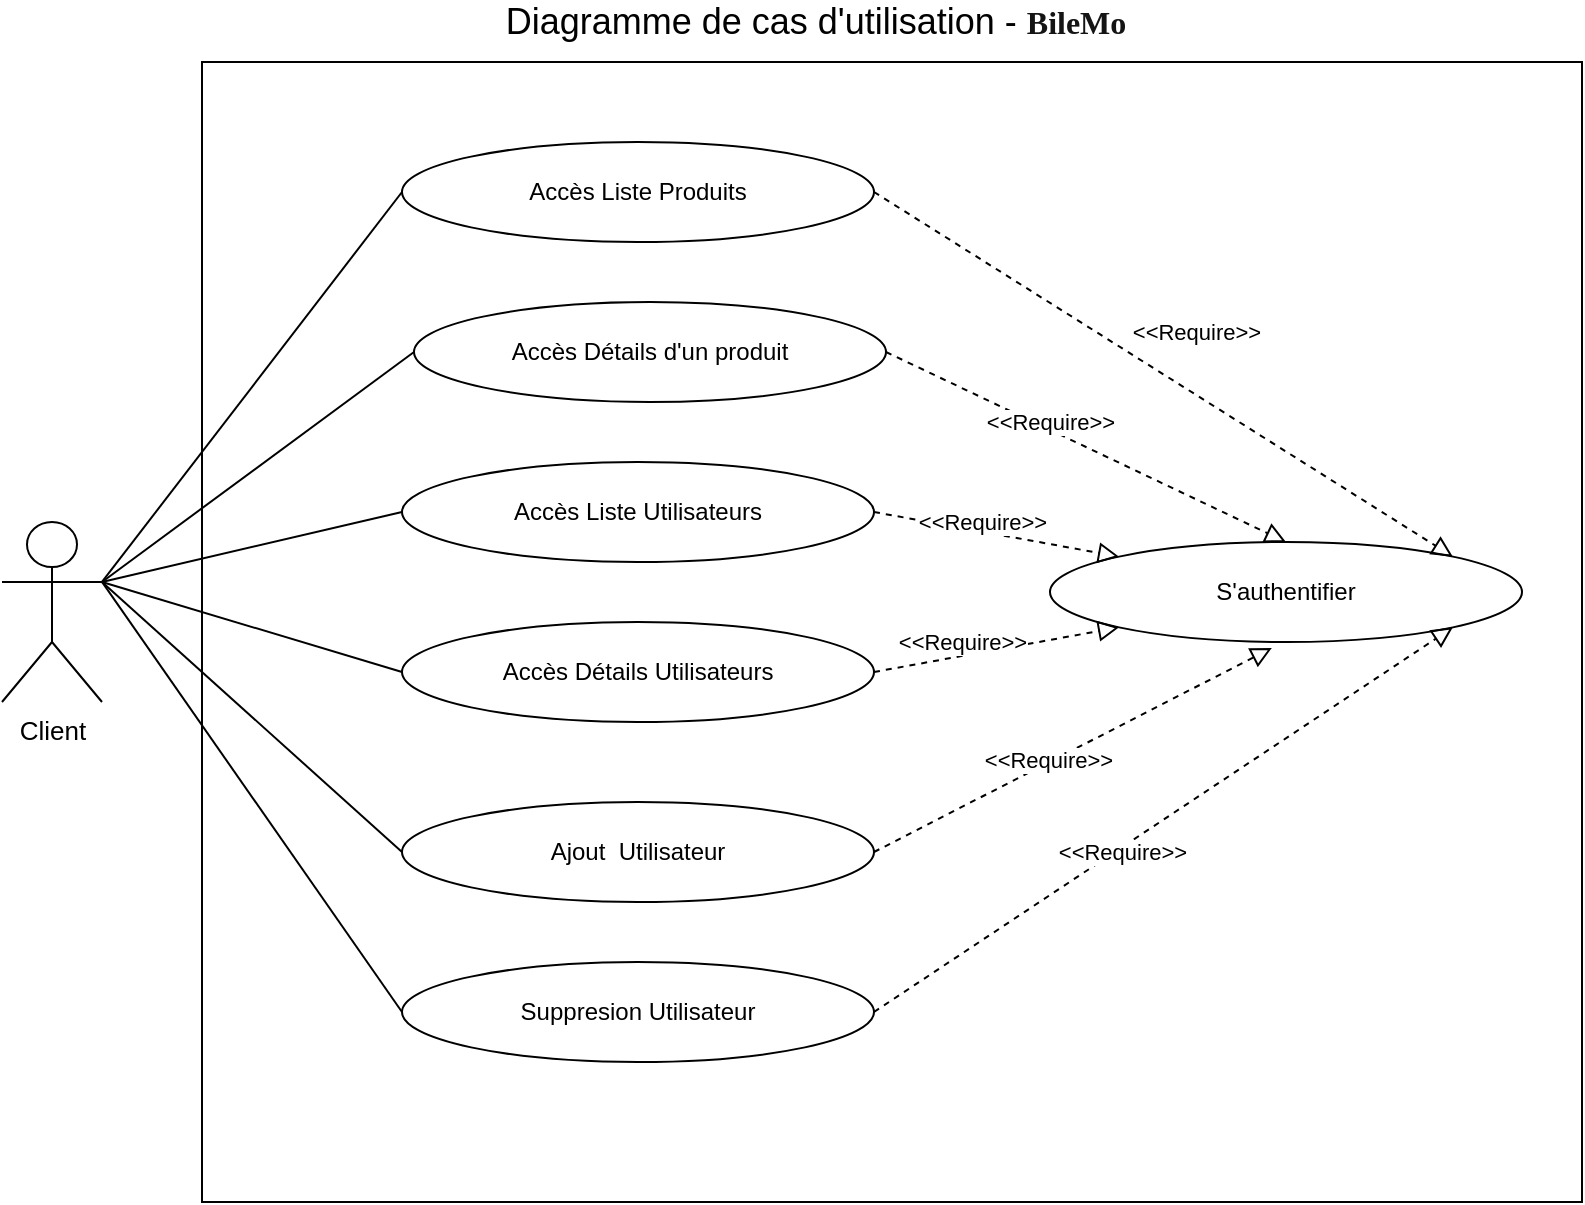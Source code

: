 <mxfile version="16.5.1" type="device"><diagram id="zuO5a0pV6wIuK_RfLabL" name="Page-1"><mxGraphModel dx="1102" dy="865" grid="1" gridSize="10" guides="1" tooltips="1" connect="1" arrows="1" fold="1" page="1" pageScale="1" pageWidth="827" pageHeight="1169" math="0" shadow="0"><root><mxCell id="0"/><mxCell id="1" parent="0"/><mxCell id="d5a3JsBy5mqoS7B36oog-1" value="" style="whiteSpace=wrap;html=1;" parent="1" vertex="1"><mxGeometry x="110" y="160" width="690" height="570" as="geometry"/></mxCell><mxCell id="d5a3JsBy5mqoS7B36oog-3" value="Diagramme de cas d'utilisation -&amp;nbsp;&lt;strong style=&quot;outline-color: rgb(116 , 81 , 235) ; color: rgba(0 , 0 , 0 , 0.92) ; font-family: &amp;#34;montserrat&amp;#34; ; font-size: 16px ; background-color: rgb(255 , 255 , 255)&quot;&gt;BileMo&lt;/strong&gt;&lt;span style=&quot;color: rgba(0 , 0 , 0 , 0.92) ; font-family: &amp;#34;montserrat&amp;#34; ; font-size: 16px ; background-color: rgb(255 , 255 , 255)&quot;&gt;&amp;nbsp;&lt;/span&gt;" style="text;html=1;strokeColor=none;fillColor=none;align=center;verticalAlign=middle;whiteSpace=wrap;rounded=0;fontSize=18;" parent="1" vertex="1"><mxGeometry x="216" y="130" width="406" height="20" as="geometry"/></mxCell><mxCell id="d5a3JsBy5mqoS7B36oog-5" value="Client" style="shape=umlActor;verticalLabelPosition=bottom;labelBackgroundColor=#ffffff;verticalAlign=top;html=1;fontSize=13;" parent="1" vertex="1"><mxGeometry x="10" y="390" width="50" height="90" as="geometry"/></mxCell><mxCell id="d5a3JsBy5mqoS7B36oog-10" value="Accès Détails d'un produit" style="ellipse;whiteSpace=wrap;html=1;" parent="1" vertex="1"><mxGeometry x="216" y="280" width="236" height="50" as="geometry"/></mxCell><mxCell id="d5a3JsBy5mqoS7B36oog-17" value="" style="endArrow=none;html=1;entryX=0;entryY=0.5;entryDx=0;entryDy=0;exitX=1;exitY=0.333;exitDx=0;exitDy=0;exitPerimeter=0;" parent="1" source="d5a3JsBy5mqoS7B36oog-5" target="d5a3JsBy5mqoS7B36oog-10" edge="1"><mxGeometry width="50" height="50" relative="1" as="geometry"><mxPoint x="70" y="740" as="sourcePoint"/><mxPoint x="120" y="690" as="targetPoint"/></mxGeometry></mxCell><mxCell id="hKhYgE2gVvYCzo6tRwln-2" value="Accès Liste Produits" style="ellipse;whiteSpace=wrap;html=1;" parent="1" vertex="1"><mxGeometry x="210" y="200" width="236" height="50" as="geometry"/></mxCell><mxCell id="hKhYgE2gVvYCzo6tRwln-3" value="" style="endArrow=none;html=1;entryX=0;entryY=0.5;entryDx=0;entryDy=0;exitX=1;exitY=0.333;exitDx=0;exitDy=0;exitPerimeter=0;" parent="1" source="d5a3JsBy5mqoS7B36oog-5" target="hKhYgE2gVvYCzo6tRwln-2" edge="1"><mxGeometry width="50" height="50" relative="1" as="geometry"><mxPoint x="110" y="610" as="sourcePoint"/><mxPoint x="120" y="615" as="targetPoint"/></mxGeometry></mxCell><mxCell id="RkW0VHdG7n0X6RrzRl41-1" value="S'authentifier" style="ellipse;whiteSpace=wrap;html=1;" parent="1" vertex="1"><mxGeometry x="534" y="400" width="236" height="50" as="geometry"/></mxCell><mxCell id="T1oJzdSkKwE0PGRY4JzD-6" value="" style="endArrow=block;startArrow=none;endFill=0;startFill=0;endSize=8;html=1;verticalAlign=bottom;dashed=1;labelBackgroundColor=none;rounded=0;exitX=1;exitY=0.5;exitDx=0;exitDy=0;entryX=1;entryY=0;entryDx=0;entryDy=0;" parent="1" source="hKhYgE2gVvYCzo6tRwln-2" target="RkW0VHdG7n0X6RrzRl41-1" edge="1"><mxGeometry width="160" relative="1" as="geometry"><mxPoint x="510" y="480" as="sourcePoint"/><mxPoint x="530" y="425" as="targetPoint"/></mxGeometry></mxCell><mxCell id="T1oJzdSkKwE0PGRY4JzD-9" value="&amp;lt;&amp;lt;Require&amp;gt;&amp;gt;" style="edgeLabel;html=1;align=center;verticalAlign=middle;resizable=0;points=[];" parent="T1oJzdSkKwE0PGRY4JzD-6" vertex="1" connectable="0"><mxGeometry x="-0.121" y="-2" relative="1" as="geometry"><mxPoint x="34" y="-12" as="offset"/></mxGeometry></mxCell><mxCell id="HxEd1Q5JjGwlt-oiHW9n-4" value="" style="endArrow=block;startArrow=none;endFill=0;startFill=0;endSize=8;html=1;verticalAlign=bottom;dashed=1;labelBackgroundColor=none;rounded=0;exitX=1;exitY=0.5;exitDx=0;exitDy=0;entryX=0.5;entryY=0;entryDx=0;entryDy=0;" edge="1" parent="1" source="d5a3JsBy5mqoS7B36oog-10" target="RkW0VHdG7n0X6RrzRl41-1"><mxGeometry width="160" relative="1" as="geometry"><mxPoint x="400" y="332.5" as="sourcePoint"/><mxPoint x="562" y="457.5" as="targetPoint"/></mxGeometry></mxCell><mxCell id="HxEd1Q5JjGwlt-oiHW9n-6" value="Accès Liste Utilisateurs" style="ellipse;whiteSpace=wrap;html=1;" vertex="1" parent="1"><mxGeometry x="210" y="360" width="236" height="50" as="geometry"/></mxCell><mxCell id="HxEd1Q5JjGwlt-oiHW9n-7" value="" style="endArrow=block;startArrow=none;endFill=0;startFill=0;endSize=8;html=1;verticalAlign=bottom;dashed=1;labelBackgroundColor=none;rounded=0;exitX=1;exitY=0.5;exitDx=0;exitDy=0;entryX=0;entryY=0;entryDx=0;entryDy=0;" edge="1" parent="1" source="HxEd1Q5JjGwlt-oiHW9n-6" target="RkW0VHdG7n0X6RrzRl41-1"><mxGeometry width="160" relative="1" as="geometry"><mxPoint x="406" y="427.5" as="sourcePoint"/><mxPoint x="540" y="520" as="targetPoint"/></mxGeometry></mxCell><mxCell id="HxEd1Q5JjGwlt-oiHW9n-9" value="" style="endArrow=none;html=1;entryX=0;entryY=0.5;entryDx=0;entryDy=0;exitX=1;exitY=0.333;exitDx=0;exitDy=0;exitPerimeter=0;" edge="1" parent="1" source="d5a3JsBy5mqoS7B36oog-5" target="HxEd1Q5JjGwlt-oiHW9n-6"><mxGeometry width="50" height="50" relative="1" as="geometry"><mxPoint x="80" y="390" as="sourcePoint"/><mxPoint x="220" y="315" as="targetPoint"/></mxGeometry></mxCell><mxCell id="HxEd1Q5JjGwlt-oiHW9n-15" value="Accès Détails Utilisateurs" style="ellipse;whiteSpace=wrap;html=1;" vertex="1" parent="1"><mxGeometry x="210" y="440" width="236" height="50" as="geometry"/></mxCell><mxCell id="HxEd1Q5JjGwlt-oiHW9n-16" value="" style="endArrow=block;startArrow=none;endFill=0;startFill=0;endSize=8;html=1;verticalAlign=bottom;dashed=1;labelBackgroundColor=none;rounded=0;exitX=1;exitY=0.5;exitDx=0;exitDy=0;entryX=0;entryY=1;entryDx=0;entryDy=0;" edge="1" parent="1" source="HxEd1Q5JjGwlt-oiHW9n-15" target="RkW0VHdG7n0X6RrzRl41-1"><mxGeometry width="160" relative="1" as="geometry"><mxPoint x="406" y="507.5" as="sourcePoint"/><mxPoint x="541" y="512" as="targetPoint"/></mxGeometry></mxCell><mxCell id="HxEd1Q5JjGwlt-oiHW9n-18" value="" style="endArrow=none;html=1;entryX=0;entryY=0.5;entryDx=0;entryDy=0;exitX=1;exitY=0.333;exitDx=0;exitDy=0;exitPerimeter=0;" edge="1" parent="1" target="HxEd1Q5JjGwlt-oiHW9n-15" source="d5a3JsBy5mqoS7B36oog-5"><mxGeometry width="50" height="50" relative="1" as="geometry"><mxPoint x="70" y="380" as="sourcePoint"/><mxPoint x="220" y="395" as="targetPoint"/></mxGeometry></mxCell><mxCell id="HxEd1Q5JjGwlt-oiHW9n-20" value="Ajout&amp;nbsp; Utilisateur" style="ellipse;whiteSpace=wrap;html=1;" vertex="1" parent="1"><mxGeometry x="210" y="530" width="236" height="50" as="geometry"/></mxCell><mxCell id="HxEd1Q5JjGwlt-oiHW9n-21" value="" style="endArrow=block;startArrow=none;endFill=0;startFill=0;endSize=8;html=1;verticalAlign=bottom;dashed=1;labelBackgroundColor=none;rounded=0;exitX=1;exitY=0.5;exitDx=0;exitDy=0;entryX=0.47;entryY=1.06;entryDx=0;entryDy=0;entryPerimeter=0;" edge="1" parent="1" source="HxEd1Q5JjGwlt-oiHW9n-20" target="RkW0VHdG7n0X6RrzRl41-1"><mxGeometry width="160" relative="1" as="geometry"><mxPoint x="406" y="597.5" as="sourcePoint"/><mxPoint x="530" y="430" as="targetPoint"/></mxGeometry></mxCell><mxCell id="HxEd1Q5JjGwlt-oiHW9n-23" value="" style="endArrow=none;html=1;entryX=0;entryY=0.5;entryDx=0;entryDy=0;exitX=1;exitY=0.333;exitDx=0;exitDy=0;exitPerimeter=0;" edge="1" parent="1" target="HxEd1Q5JjGwlt-oiHW9n-20" source="d5a3JsBy5mqoS7B36oog-5"><mxGeometry width="50" height="50" relative="1" as="geometry"><mxPoint x="70" y="380" as="sourcePoint"/><mxPoint x="220" y="485" as="targetPoint"/></mxGeometry></mxCell><mxCell id="HxEd1Q5JjGwlt-oiHW9n-24" value="Suppresion Utilisateur" style="ellipse;whiteSpace=wrap;html=1;" vertex="1" parent="1"><mxGeometry x="210" y="610" width="236" height="50" as="geometry"/></mxCell><mxCell id="HxEd1Q5JjGwlt-oiHW9n-25" value="" style="endArrow=block;startArrow=none;endFill=0;startFill=0;endSize=8;html=1;verticalAlign=bottom;dashed=1;labelBackgroundColor=none;rounded=0;exitX=1;exitY=0.5;exitDx=0;exitDy=0;entryX=1;entryY=1;entryDx=0;entryDy=0;" edge="1" parent="1" source="HxEd1Q5JjGwlt-oiHW9n-24" target="RkW0VHdG7n0X6RrzRl41-1"><mxGeometry width="160" relative="1" as="geometry"><mxPoint x="406" y="677.5" as="sourcePoint"/><mxPoint x="530" y="420" as="targetPoint"/></mxGeometry></mxCell><mxCell id="HxEd1Q5JjGwlt-oiHW9n-27" value="" style="endArrow=none;html=1;entryX=0;entryY=0.5;entryDx=0;entryDy=0;exitX=1;exitY=0.333;exitDx=0;exitDy=0;exitPerimeter=0;" edge="1" parent="1" target="HxEd1Q5JjGwlt-oiHW9n-24" source="d5a3JsBy5mqoS7B36oog-5"><mxGeometry width="50" height="50" relative="1" as="geometry"><mxPoint x="70" y="630" as="sourcePoint"/><mxPoint x="220" y="565" as="targetPoint"/></mxGeometry></mxCell><mxCell id="HxEd1Q5JjGwlt-oiHW9n-28" value="&amp;lt;&amp;lt;Require&amp;gt;&amp;gt;" style="edgeLabel;html=1;align=center;verticalAlign=middle;resizable=0;points=[];" vertex="1" connectable="0" parent="1"><mxGeometry x="534.002" y="340.0" as="geometry"/></mxCell><mxCell id="HxEd1Q5JjGwlt-oiHW9n-29" value="&amp;lt;&amp;lt;Require&amp;gt;&amp;gt;" style="edgeLabel;html=1;align=center;verticalAlign=middle;resizable=0;points=[];" vertex="1" connectable="0" parent="1"><mxGeometry x="500.002" y="390.0" as="geometry"/></mxCell><mxCell id="HxEd1Q5JjGwlt-oiHW9n-30" value="&amp;lt;&amp;lt;Require&amp;gt;&amp;gt;" style="edgeLabel;html=1;align=center;verticalAlign=middle;resizable=0;points=[];" vertex="1" connectable="0" parent="1"><mxGeometry x="490.002" y="450.0" as="geometry"/></mxCell><mxCell id="HxEd1Q5JjGwlt-oiHW9n-31" value="&amp;lt;&amp;lt;Require&amp;gt;&amp;gt;" style="edgeLabel;html=1;align=center;verticalAlign=middle;resizable=0;points=[];" vertex="1" connectable="0" parent="1"><mxGeometry x="645.852" y="334.64" as="geometry"><mxPoint x="-113" y="174" as="offset"/></mxGeometry></mxCell><mxCell id="HxEd1Q5JjGwlt-oiHW9n-32" value="&amp;lt;&amp;lt;Require&amp;gt;&amp;gt;" style="edgeLabel;html=1;align=center;verticalAlign=middle;resizable=0;points=[];" vertex="1" connectable="0" parent="1"><mxGeometry x="570.002" y="555.0" as="geometry"/></mxCell></root></mxGraphModel></diagram></mxfile>